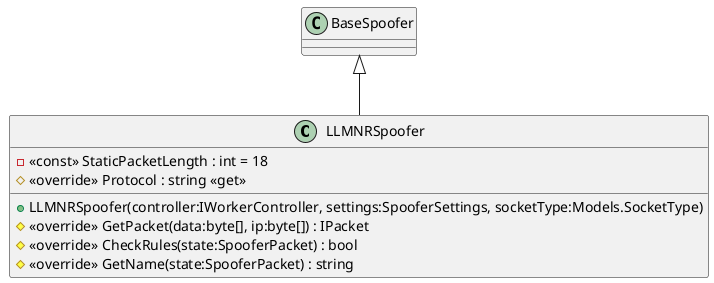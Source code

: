 @startuml
class LLMNRSpoofer {
    - <<const>> StaticPacketLength : int = 18
    # <<override>> Protocol : string <<get>>
    + LLMNRSpoofer(controller:IWorkerController, settings:SpooferSettings, socketType:Models.SocketType)
    # <<override>> GetPacket(data:byte[], ip:byte[]) : IPacket
    # <<override>> CheckRules(state:SpooferPacket) : bool
    # <<override>> GetName(state:SpooferPacket) : string
}
BaseSpoofer <|-- LLMNRSpoofer
@enduml
